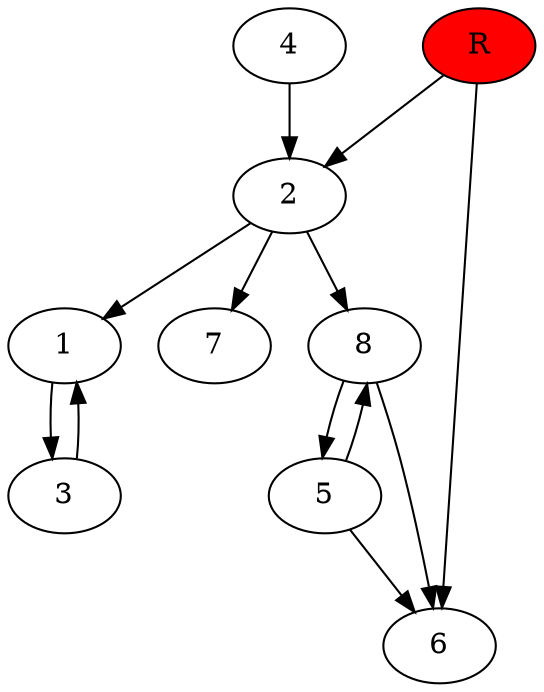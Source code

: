 digraph prb23153 {
	1
	2
	3
	4
	5
	6
	7
	8
	R [fillcolor="#ff0000" style=filled]
	1 -> 3
	2 -> 1
	2 -> 7
	2 -> 8
	3 -> 1
	4 -> 2
	5 -> 6
	5 -> 8
	8 -> 5
	8 -> 6
	R -> 2
	R -> 6
}
